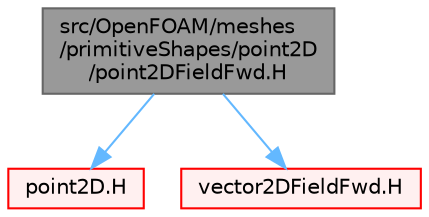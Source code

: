 digraph "src/OpenFOAM/meshes/primitiveShapes/point2D/point2DFieldFwd.H"
{
 // LATEX_PDF_SIZE
  bgcolor="transparent";
  edge [fontname=Helvetica,fontsize=10,labelfontname=Helvetica,labelfontsize=10];
  node [fontname=Helvetica,fontsize=10,shape=box,height=0.2,width=0.4];
  Node1 [id="Node000001",label="src/OpenFOAM/meshes\l/primitiveShapes/point2D\l/point2DFieldFwd.H",height=0.2,width=0.4,color="gray40", fillcolor="grey60", style="filled", fontcolor="black",tooltip=" "];
  Node1 -> Node2 [id="edge1_Node000001_Node000002",color="steelblue1",style="solid",tooltip=" "];
  Node2 [id="Node000002",label="point2D.H",height=0.2,width=0.4,color="red", fillcolor="#FFF0F0", style="filled",URL="$point2D_8H.html",tooltip=" "];
  Node1 -> Node80 [id="edge2_Node000001_Node000080",color="steelblue1",style="solid",tooltip=" "];
  Node80 [id="Node000080",label="vector2DFieldFwd.H",height=0.2,width=0.4,color="red", fillcolor="#FFF0F0", style="filled",URL="$vector2DFieldFwd_8H.html",tooltip=" "];
}
